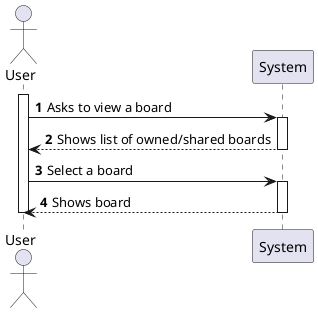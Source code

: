 @startuml
autonumber

autoactivate on

actor User
activate User

User -> System: Asks to view a board
System --> User: Shows list of owned/shared boards
User -> System: Select a board
System --> User: Shows board

deactivate User

@enduml